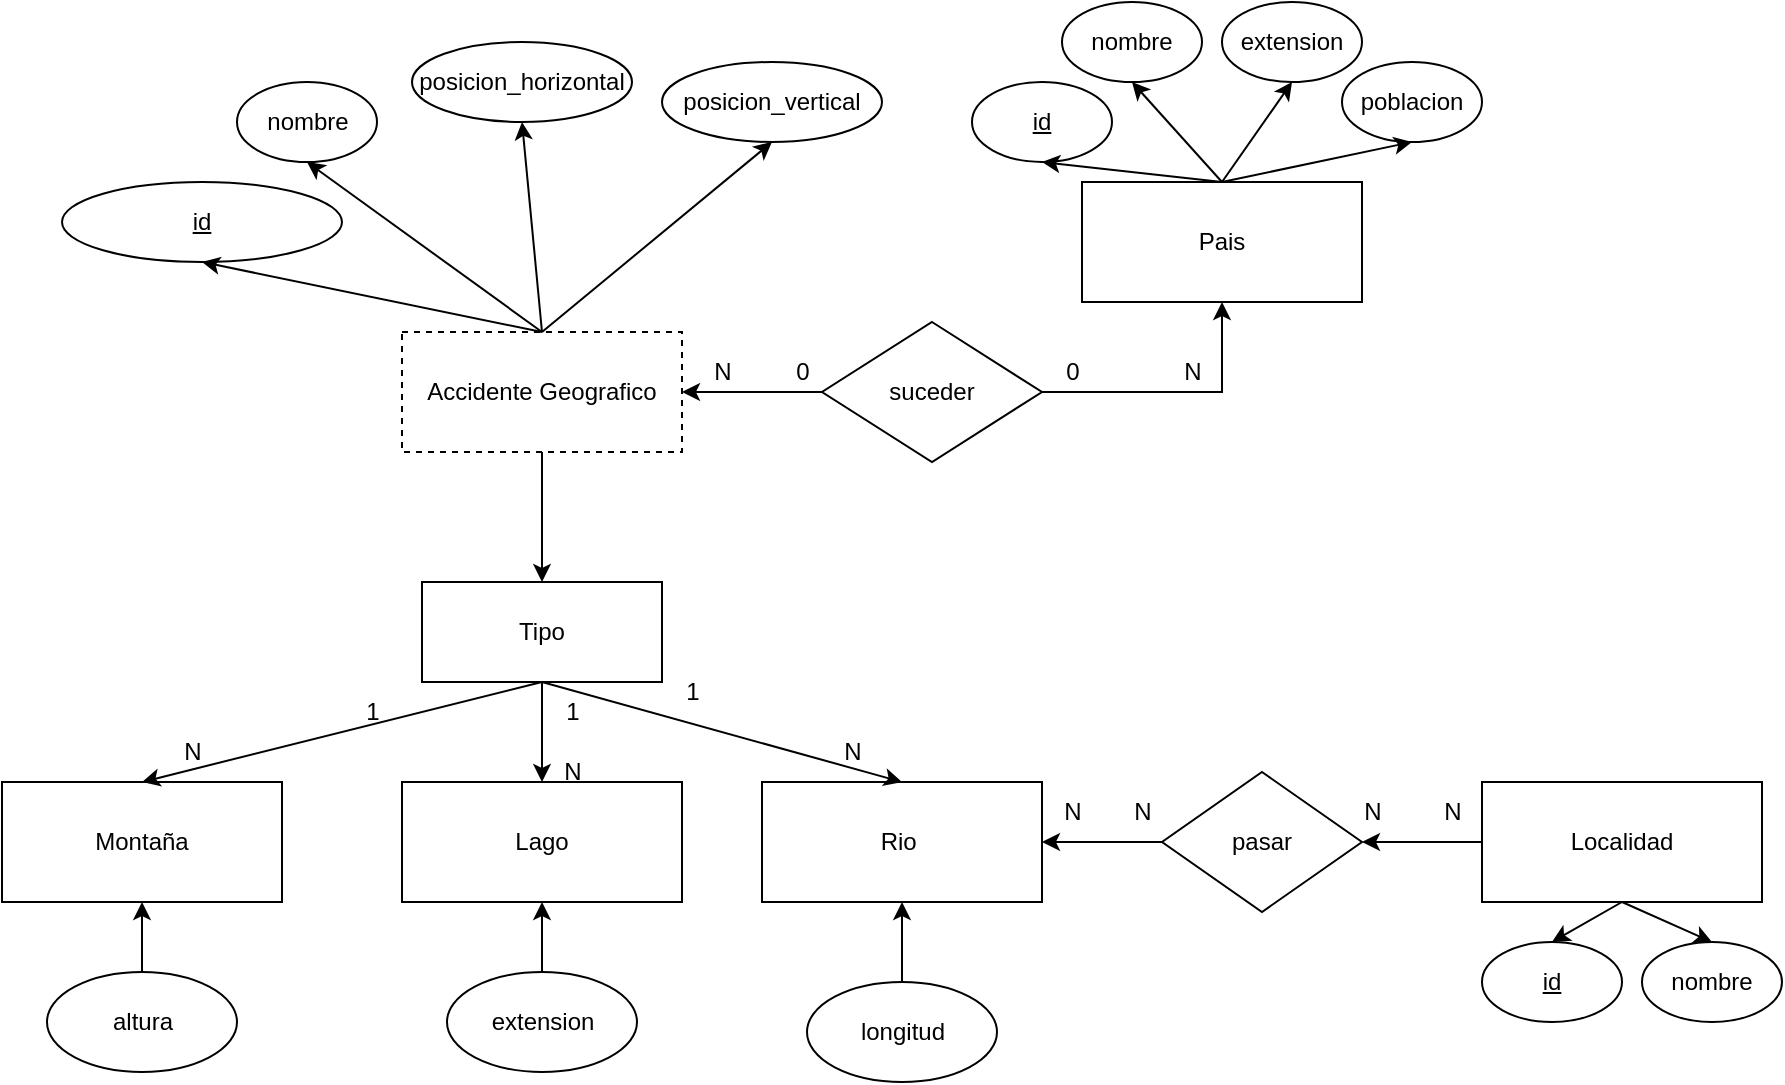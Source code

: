 <mxfile version="22.0.4" type="github">
  <diagram id="R2lEEEUBdFMjLlhIrx00" name="Page-1">
    <mxGraphModel dx="2524" dy="790" grid="1" gridSize="10" guides="1" tooltips="1" connect="1" arrows="1" fold="1" page="1" pageScale="1" pageWidth="850" pageHeight="1100" math="0" shadow="0" extFonts="Permanent Marker^https://fonts.googleapis.com/css?family=Permanent+Marker">
      <root>
        <mxCell id="0" />
        <mxCell id="1" parent="0" />
        <mxCell id="1NhOonn5GkANiXKk_Qiq-1" style="edgeStyle=orthogonalEdgeStyle;rounded=0;orthogonalLoop=1;jettySize=auto;html=1;exitX=0.5;exitY=1;exitDx=0;exitDy=0;entryX=0.5;entryY=0;entryDx=0;entryDy=0;" parent="1" source="4uOpSv_W2-PF2tA6NTpi-1" target="EjmE4dH1lIwyOp4UtHEW-4" edge="1">
          <mxGeometry relative="1" as="geometry" />
        </mxCell>
        <mxCell id="4uOpSv_W2-PF2tA6NTpi-1" value="Accidente Geografico" style="rounded=0;whiteSpace=wrap;html=1;dashed=1;" parent="1" vertex="1">
          <mxGeometry x="160" y="255" width="140" height="60" as="geometry" />
        </mxCell>
        <mxCell id="4uOpSv_W2-PF2tA6NTpi-2" value="Rio&amp;nbsp;" style="rounded=0;whiteSpace=wrap;html=1;" parent="1" vertex="1">
          <mxGeometry x="340" y="480" width="140" height="60" as="geometry" />
        </mxCell>
        <mxCell id="4uOpSv_W2-PF2tA6NTpi-3" value="Montaña" style="rounded=0;whiteSpace=wrap;html=1;" parent="1" vertex="1">
          <mxGeometry x="-40" y="480" width="140" height="60" as="geometry" />
        </mxCell>
        <mxCell id="4uOpSv_W2-PF2tA6NTpi-4" value="Lago" style="rounded=0;whiteSpace=wrap;html=1;" parent="1" vertex="1">
          <mxGeometry x="160" y="480" width="140" height="60" as="geometry" />
        </mxCell>
        <mxCell id="4uOpSv_W2-PF2tA6NTpi-5" value="Pais" style="rounded=0;whiteSpace=wrap;html=1;" parent="1" vertex="1">
          <mxGeometry x="500" y="180" width="140" height="60" as="geometry" />
        </mxCell>
        <mxCell id="tsfNERHpn_VP2_g6AmmE-14" style="edgeStyle=none;rounded=0;orthogonalLoop=1;jettySize=auto;html=1;entryX=0.5;entryY=0;entryDx=0;entryDy=0;exitX=0.5;exitY=1;exitDx=0;exitDy=0;" parent="1" source="4uOpSv_W2-PF2tA6NTpi-6" target="mxg-TxZ9sZ4uAO5AqshJ-2" edge="1">
          <mxGeometry relative="1" as="geometry" />
        </mxCell>
        <mxCell id="tsfNERHpn_VP2_g6AmmE-15" style="edgeStyle=none;rounded=0;orthogonalLoop=1;jettySize=auto;html=1;entryX=0.5;entryY=0;entryDx=0;entryDy=0;exitX=0.5;exitY=1;exitDx=0;exitDy=0;" parent="1" source="4uOpSv_W2-PF2tA6NTpi-6" target="mxg-TxZ9sZ4uAO5AqshJ-11" edge="1">
          <mxGeometry relative="1" as="geometry" />
        </mxCell>
        <mxCell id="EjmE4dH1lIwyOp4UtHEW-14" style="edgeStyle=orthogonalEdgeStyle;rounded=0;orthogonalLoop=1;jettySize=auto;html=1;exitX=0;exitY=0.5;exitDx=0;exitDy=0;entryX=1;entryY=0.5;entryDx=0;entryDy=0;" parent="1" source="4uOpSv_W2-PF2tA6NTpi-6" target="EjmE4dH1lIwyOp4UtHEW-13" edge="1">
          <mxGeometry relative="1" as="geometry" />
        </mxCell>
        <mxCell id="4uOpSv_W2-PF2tA6NTpi-6" value="Localidad" style="rounded=0;whiteSpace=wrap;html=1;" parent="1" vertex="1">
          <mxGeometry x="700" y="480" width="140" height="60" as="geometry" />
        </mxCell>
        <mxCell id="mxg-TxZ9sZ4uAO5AqshJ-1" value="id" style="ellipse;whiteSpace=wrap;html=1;fontStyle=4" parent="1" vertex="1">
          <mxGeometry x="-10" y="180" width="140" height="40" as="geometry" />
        </mxCell>
        <mxCell id="mxg-TxZ9sZ4uAO5AqshJ-2" value="id" style="ellipse;whiteSpace=wrap;html=1;fontStyle=4" parent="1" vertex="1">
          <mxGeometry x="700" y="560" width="70" height="40" as="geometry" />
        </mxCell>
        <mxCell id="F3z6AzstkubYrRuGhhqp-1" value="longitud" style="ellipse;whiteSpace=wrap;html=1;" parent="1" vertex="1">
          <mxGeometry x="362.5" y="580" width="95" height="50" as="geometry" />
        </mxCell>
        <mxCell id="mxg-TxZ9sZ4uAO5AqshJ-4" value="id" style="ellipse;whiteSpace=wrap;html=1;fontStyle=4" parent="1" vertex="1">
          <mxGeometry x="445" y="130" width="70" height="40" as="geometry" />
        </mxCell>
        <mxCell id="F3z6AzstkubYrRuGhhqp-2" value="altura" style="ellipse;whiteSpace=wrap;html=1;" parent="1" vertex="1">
          <mxGeometry x="-17.5" y="575" width="95" height="50" as="geometry" />
        </mxCell>
        <mxCell id="mxg-TxZ9sZ4uAO5AqshJ-5" value="&lt;div&gt;nombre&lt;/div&gt;" style="ellipse;whiteSpace=wrap;html=1;fontStyle=0" parent="1" vertex="1">
          <mxGeometry x="77.5" y="130" width="70" height="40" as="geometry" />
        </mxCell>
        <mxCell id="mxg-TxZ9sZ4uAO5AqshJ-6" value="posicion_horizontal" style="ellipse;whiteSpace=wrap;html=1;fontStyle=0" parent="1" vertex="1">
          <mxGeometry x="165" y="110" width="110" height="40" as="geometry" />
        </mxCell>
        <mxCell id="F3z6AzstkubYrRuGhhqp-3" value="extension" style="ellipse;whiteSpace=wrap;html=1;" parent="1" vertex="1">
          <mxGeometry x="182.5" y="575" width="95" height="50" as="geometry" />
        </mxCell>
        <mxCell id="mxg-TxZ9sZ4uAO5AqshJ-7" value="posicion_vertical" style="ellipse;whiteSpace=wrap;html=1;fontStyle=0" parent="1" vertex="1">
          <mxGeometry x="290" y="120" width="110" height="40" as="geometry" />
        </mxCell>
        <mxCell id="mxg-TxZ9sZ4uAO5AqshJ-8" value="nombre" style="ellipse;whiteSpace=wrap;html=1;fontStyle=0" parent="1" vertex="1">
          <mxGeometry x="490" y="90" width="70" height="40" as="geometry" />
        </mxCell>
        <mxCell id="mxg-TxZ9sZ4uAO5AqshJ-9" value="extension" style="ellipse;whiteSpace=wrap;html=1;fontStyle=0" parent="1" vertex="1">
          <mxGeometry x="570" y="90" width="70" height="40" as="geometry" />
        </mxCell>
        <mxCell id="mxg-TxZ9sZ4uAO5AqshJ-10" value="&lt;div&gt;poblacion&lt;/div&gt;" style="ellipse;whiteSpace=wrap;html=1;fontStyle=0" parent="1" vertex="1">
          <mxGeometry x="630" y="120" width="70" height="40" as="geometry" />
        </mxCell>
        <mxCell id="mxg-TxZ9sZ4uAO5AqshJ-11" value="nombre" style="ellipse;whiteSpace=wrap;html=1;fontStyle=0" parent="1" vertex="1">
          <mxGeometry x="780" y="560" width="70" height="40" as="geometry" />
        </mxCell>
        <mxCell id="mxg-TxZ9sZ4uAO5AqshJ-15" value="suceder" style="rhombus;whiteSpace=wrap;html=1;" parent="1" vertex="1">
          <mxGeometry x="370" y="250" width="110" height="70" as="geometry" />
        </mxCell>
        <mxCell id="mxg-TxZ9sZ4uAO5AqshJ-16" style="edgeStyle=orthogonalEdgeStyle;rounded=0;orthogonalLoop=1;jettySize=auto;html=1;entryX=1;entryY=0.5;entryDx=0;entryDy=0;" parent="1" source="mxg-TxZ9sZ4uAO5AqshJ-15" target="4uOpSv_W2-PF2tA6NTpi-1" edge="1">
          <mxGeometry relative="1" as="geometry" />
        </mxCell>
        <mxCell id="mxg-TxZ9sZ4uAO5AqshJ-17" style="edgeStyle=orthogonalEdgeStyle;rounded=0;orthogonalLoop=1;jettySize=auto;html=1;entryX=0.5;entryY=1;entryDx=0;entryDy=0;" parent="1" source="mxg-TxZ9sZ4uAO5AqshJ-15" target="4uOpSv_W2-PF2tA6NTpi-5" edge="1">
          <mxGeometry relative="1" as="geometry">
            <mxPoint x="512" y="241" as="targetPoint" />
          </mxGeometry>
        </mxCell>
        <mxCell id="mxg-TxZ9sZ4uAO5AqshJ-22" value="&lt;div&gt;N&lt;/div&gt;" style="text;html=1;align=center;verticalAlign=middle;resizable=0;points=[];autosize=1;strokeColor=none;fillColor=none;" parent="1" vertex="1">
          <mxGeometry x="540" y="260" width="30" height="30" as="geometry" />
        </mxCell>
        <mxCell id="tsfNERHpn_VP2_g6AmmE-4" style="rounded=0;orthogonalLoop=1;jettySize=auto;html=1;entryX=0.5;entryY=1;entryDx=0;entryDy=0;exitX=0.5;exitY=0;exitDx=0;exitDy=0;" parent="1" source="F3z6AzstkubYrRuGhhqp-1" target="4uOpSv_W2-PF2tA6NTpi-2" edge="1">
          <mxGeometry relative="1" as="geometry">
            <mxPoint x="-325" y="635" as="sourcePoint" />
            <mxPoint x="-245" y="570" as="targetPoint" />
          </mxGeometry>
        </mxCell>
        <mxCell id="mxg-TxZ9sZ4uAO5AqshJ-24" value="N" style="text;html=1;align=center;verticalAlign=middle;resizable=0;points=[];autosize=1;strokeColor=none;fillColor=none;" parent="1" vertex="1">
          <mxGeometry x="305" y="260" width="30" height="30" as="geometry" />
        </mxCell>
        <mxCell id="tsfNERHpn_VP2_g6AmmE-5" style="rounded=0;orthogonalLoop=1;jettySize=auto;html=1;entryX=0.5;entryY=1;entryDx=0;entryDy=0;exitX=0.5;exitY=0;exitDx=0;exitDy=0;" parent="1" source="F3z6AzstkubYrRuGhhqp-2" target="4uOpSv_W2-PF2tA6NTpi-3" edge="1">
          <mxGeometry relative="1" as="geometry">
            <mxPoint x="-315" y="645" as="sourcePoint" />
            <mxPoint x="75" y="540" as="targetPoint" />
          </mxGeometry>
        </mxCell>
        <mxCell id="tsfNERHpn_VP2_g6AmmE-8" style="rounded=0;orthogonalLoop=1;jettySize=auto;html=1;entryX=0.5;entryY=1;entryDx=0;entryDy=0;exitX=0.5;exitY=0;exitDx=0;exitDy=0;" parent="1" source="F3z6AzstkubYrRuGhhqp-3" target="4uOpSv_W2-PF2tA6NTpi-4" edge="1">
          <mxGeometry relative="1" as="geometry">
            <mxPoint x="-285" y="675" as="sourcePoint" />
            <mxPoint x="-205" y="610" as="targetPoint" />
          </mxGeometry>
        </mxCell>
        <mxCell id="tsfNERHpn_VP2_g6AmmE-19" style="edgeStyle=none;rounded=0;orthogonalLoop=1;jettySize=auto;html=1;entryX=0.5;entryY=1;entryDx=0;entryDy=0;exitX=0.5;exitY=0;exitDx=0;exitDy=0;" parent="1" source="4uOpSv_W2-PF2tA6NTpi-5" target="mxg-TxZ9sZ4uAO5AqshJ-4" edge="1">
          <mxGeometry relative="1" as="geometry">
            <mxPoint x="1080" y="280" as="sourcePoint" />
            <mxPoint x="1080" y="240" as="targetPoint" />
          </mxGeometry>
        </mxCell>
        <mxCell id="tsfNERHpn_VP2_g6AmmE-20" style="edgeStyle=none;rounded=0;orthogonalLoop=1;jettySize=auto;html=1;entryX=0.5;entryY=1;entryDx=0;entryDy=0;exitX=0.5;exitY=0;exitDx=0;exitDy=0;" parent="1" source="4uOpSv_W2-PF2tA6NTpi-5" target="mxg-TxZ9sZ4uAO5AqshJ-8" edge="1">
          <mxGeometry relative="1" as="geometry">
            <mxPoint x="1090" y="290" as="sourcePoint" />
            <mxPoint x="1090" y="250" as="targetPoint" />
          </mxGeometry>
        </mxCell>
        <mxCell id="tsfNERHpn_VP2_g6AmmE-21" style="edgeStyle=none;rounded=0;orthogonalLoop=1;jettySize=auto;html=1;entryX=0.5;entryY=1;entryDx=0;entryDy=0;exitX=0.5;exitY=0;exitDx=0;exitDy=0;" parent="1" source="4uOpSv_W2-PF2tA6NTpi-5" target="mxg-TxZ9sZ4uAO5AqshJ-9" edge="1">
          <mxGeometry relative="1" as="geometry">
            <mxPoint x="1100" y="300" as="sourcePoint" />
            <mxPoint x="1100" y="260" as="targetPoint" />
          </mxGeometry>
        </mxCell>
        <mxCell id="tsfNERHpn_VP2_g6AmmE-22" style="edgeStyle=none;rounded=0;orthogonalLoop=1;jettySize=auto;html=1;entryX=0.5;entryY=1;entryDx=0;entryDy=0;exitX=0.5;exitY=0;exitDx=0;exitDy=0;" parent="1" source="4uOpSv_W2-PF2tA6NTpi-5" target="mxg-TxZ9sZ4uAO5AqshJ-10" edge="1">
          <mxGeometry relative="1" as="geometry">
            <mxPoint x="1110" y="310" as="sourcePoint" />
            <mxPoint x="1110" y="270" as="targetPoint" />
          </mxGeometry>
        </mxCell>
        <mxCell id="tsfNERHpn_VP2_g6AmmE-23" style="edgeStyle=none;rounded=0;orthogonalLoop=1;jettySize=auto;html=1;entryX=0.5;entryY=1;entryDx=0;entryDy=0;exitX=0.5;exitY=0;exitDx=0;exitDy=0;" parent="1" source="4uOpSv_W2-PF2tA6NTpi-1" target="mxg-TxZ9sZ4uAO5AqshJ-1" edge="1">
          <mxGeometry relative="1" as="geometry">
            <mxPoint x="1120" y="320" as="sourcePoint" />
            <mxPoint x="1120" y="280" as="targetPoint" />
          </mxGeometry>
        </mxCell>
        <mxCell id="tsfNERHpn_VP2_g6AmmE-25" style="edgeStyle=none;rounded=0;orthogonalLoop=1;jettySize=auto;html=1;entryX=0.5;entryY=1;entryDx=0;entryDy=0;exitX=0.5;exitY=0;exitDx=0;exitDy=0;" parent="1" source="4uOpSv_W2-PF2tA6NTpi-1" target="mxg-TxZ9sZ4uAO5AqshJ-5" edge="1">
          <mxGeometry relative="1" as="geometry">
            <mxPoint x="580" y="190" as="sourcePoint" />
            <mxPoint x="490" y="180" as="targetPoint" />
          </mxGeometry>
        </mxCell>
        <mxCell id="tsfNERHpn_VP2_g6AmmE-26" style="edgeStyle=none;rounded=0;orthogonalLoop=1;jettySize=auto;html=1;entryX=0.5;entryY=1;entryDx=0;entryDy=0;exitX=0.5;exitY=0;exitDx=0;exitDy=0;" parent="1" source="4uOpSv_W2-PF2tA6NTpi-1" target="mxg-TxZ9sZ4uAO5AqshJ-6" edge="1">
          <mxGeometry relative="1" as="geometry">
            <mxPoint x="590" y="200" as="sourcePoint" />
            <mxPoint x="500" y="190" as="targetPoint" />
          </mxGeometry>
        </mxCell>
        <mxCell id="tsfNERHpn_VP2_g6AmmE-28" style="edgeStyle=none;rounded=0;orthogonalLoop=1;jettySize=auto;html=1;entryX=0.5;entryY=1;entryDx=0;entryDy=0;exitX=0.5;exitY=0;exitDx=0;exitDy=0;" parent="1" source="4uOpSv_W2-PF2tA6NTpi-1" target="mxg-TxZ9sZ4uAO5AqshJ-7" edge="1">
          <mxGeometry relative="1" as="geometry">
            <mxPoint x="600" y="210" as="sourcePoint" />
            <mxPoint x="510" y="200" as="targetPoint" />
          </mxGeometry>
        </mxCell>
        <mxCell id="tsfNERHpn_VP2_g6AmmE-30" style="edgeStyle=none;rounded=0;orthogonalLoop=1;jettySize=auto;html=1;entryX=0.5;entryY=0;entryDx=0;entryDy=0;exitX=0.5;exitY=1;exitDx=0;exitDy=0;" parent="1" source="EjmE4dH1lIwyOp4UtHEW-4" target="4uOpSv_W2-PF2tA6NTpi-4" edge="1">
          <mxGeometry relative="1" as="geometry">
            <mxPoint x="230" y="440" as="sourcePoint" />
            <mxPoint x="470" y="490" as="targetPoint" />
          </mxGeometry>
        </mxCell>
        <mxCell id="CtJAn5GtwlayB9QE_s33-6" value="N" style="text;html=1;align=center;verticalAlign=middle;resizable=0;points=[];autosize=1;strokeColor=none;fillColor=none;" parent="1" vertex="1">
          <mxGeometry x="40" y="450" width="30" height="30" as="geometry" />
        </mxCell>
        <mxCell id="CtJAn5GtwlayB9QE_s33-7" value="N" style="text;html=1;align=center;verticalAlign=middle;resizable=0;points=[];autosize=1;strokeColor=none;fillColor=none;" parent="1" vertex="1">
          <mxGeometry x="230" y="460" width="30" height="30" as="geometry" />
        </mxCell>
        <mxCell id="CtJAn5GtwlayB9QE_s33-8" value="N" style="text;html=1;align=center;verticalAlign=middle;resizable=0;points=[];autosize=1;strokeColor=none;fillColor=none;" parent="1" vertex="1">
          <mxGeometry x="370" y="450" width="30" height="30" as="geometry" />
        </mxCell>
        <mxCell id="CtJAn5GtwlayB9QE_s33-9" value="0" style="text;html=1;align=center;verticalAlign=middle;resizable=0;points=[];autosize=1;strokeColor=none;fillColor=none;" parent="1" vertex="1">
          <mxGeometry x="480" y="260" width="30" height="30" as="geometry" />
        </mxCell>
        <mxCell id="CtJAn5GtwlayB9QE_s33-10" value="0" style="text;html=1;align=center;verticalAlign=middle;resizable=0;points=[];autosize=1;strokeColor=none;fillColor=none;" parent="1" vertex="1">
          <mxGeometry x="345" y="260" width="30" height="30" as="geometry" />
        </mxCell>
        <mxCell id="CtJAn5GtwlayB9QE_s33-12" value="1" style="text;html=1;align=center;verticalAlign=middle;resizable=0;points=[];autosize=1;strokeColor=none;fillColor=none;" parent="1" vertex="1">
          <mxGeometry x="130" y="430" width="30" height="30" as="geometry" />
        </mxCell>
        <mxCell id="I-bC4B51rT9jSOVttmfx-5" value="1" style="text;html=1;align=center;verticalAlign=middle;resizable=0;points=[];autosize=1;strokeColor=none;fillColor=none;" parent="1" vertex="1">
          <mxGeometry x="230" y="430" width="30" height="30" as="geometry" />
        </mxCell>
        <mxCell id="I-bC4B51rT9jSOVttmfx-6" value="1" style="text;html=1;align=center;verticalAlign=middle;resizable=0;points=[];autosize=1;strokeColor=none;fillColor=none;" parent="1" vertex="1">
          <mxGeometry x="290" y="420" width="30" height="30" as="geometry" />
        </mxCell>
        <mxCell id="EjmE4dH1lIwyOp4UtHEW-7" style="rounded=0;orthogonalLoop=1;jettySize=auto;html=1;exitX=0.5;exitY=1;exitDx=0;exitDy=0;entryX=0.5;entryY=0;entryDx=0;entryDy=0;" parent="1" source="EjmE4dH1lIwyOp4UtHEW-4" target="4uOpSv_W2-PF2tA6NTpi-2" edge="1">
          <mxGeometry relative="1" as="geometry" />
        </mxCell>
        <mxCell id="EjmE4dH1lIwyOp4UtHEW-8" style="rounded=0;orthogonalLoop=1;jettySize=auto;html=1;entryX=0.5;entryY=0;entryDx=0;entryDy=0;exitX=0.5;exitY=1;exitDx=0;exitDy=0;" parent="1" source="EjmE4dH1lIwyOp4UtHEW-4" target="4uOpSv_W2-PF2tA6NTpi-3" edge="1">
          <mxGeometry relative="1" as="geometry">
            <mxPoint x="90" y="460" as="targetPoint" />
          </mxGeometry>
        </mxCell>
        <mxCell id="EjmE4dH1lIwyOp4UtHEW-4" value="Tipo" style="rounded=0;whiteSpace=wrap;html=1;" parent="1" vertex="1">
          <mxGeometry x="170" y="380" width="120" height="50" as="geometry" />
        </mxCell>
        <mxCell id="EjmE4dH1lIwyOp4UtHEW-15" value="" style="edgeStyle=orthogonalEdgeStyle;rounded=0;orthogonalLoop=1;jettySize=auto;html=1;" parent="1" source="EjmE4dH1lIwyOp4UtHEW-13" target="4uOpSv_W2-PF2tA6NTpi-2" edge="1">
          <mxGeometry relative="1" as="geometry" />
        </mxCell>
        <mxCell id="EjmE4dH1lIwyOp4UtHEW-13" value="pasar" style="rhombus;whiteSpace=wrap;html=1;" parent="1" vertex="1">
          <mxGeometry x="540" y="475" width="100" height="70" as="geometry" />
        </mxCell>
        <mxCell id="EjmE4dH1lIwyOp4UtHEW-16" value="&lt;div&gt;N&lt;/div&gt;" style="text;html=1;align=center;verticalAlign=middle;resizable=0;points=[];autosize=1;strokeColor=none;fillColor=none;" parent="1" vertex="1">
          <mxGeometry x="480" y="480" width="30" height="30" as="geometry" />
        </mxCell>
        <mxCell id="EjmE4dH1lIwyOp4UtHEW-17" value="&lt;div&gt;N&lt;/div&gt;" style="text;html=1;align=center;verticalAlign=middle;resizable=0;points=[];autosize=1;strokeColor=none;fillColor=none;" parent="1" vertex="1">
          <mxGeometry x="515" y="480" width="30" height="30" as="geometry" />
        </mxCell>
        <mxCell id="EjmE4dH1lIwyOp4UtHEW-18" value="&lt;div&gt;N&lt;/div&gt;" style="text;html=1;align=center;verticalAlign=middle;resizable=0;points=[];autosize=1;strokeColor=none;fillColor=none;" parent="1" vertex="1">
          <mxGeometry x="670" y="480" width="30" height="30" as="geometry" />
        </mxCell>
        <mxCell id="EjmE4dH1lIwyOp4UtHEW-19" value="&lt;div&gt;N&lt;/div&gt;" style="text;html=1;align=center;verticalAlign=middle;resizable=0;points=[];autosize=1;strokeColor=none;fillColor=none;" parent="1" vertex="1">
          <mxGeometry x="630" y="480" width="30" height="30" as="geometry" />
        </mxCell>
      </root>
    </mxGraphModel>
  </diagram>
</mxfile>
